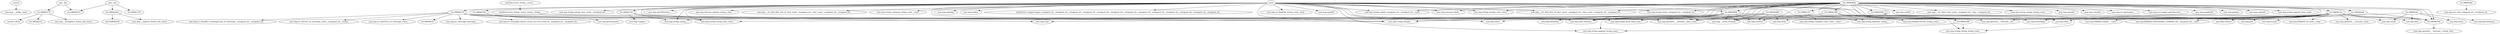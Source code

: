 digraph code {
  "0x0804b1ec" [label="entry0"];
  "0x0804b1ec" -> "0x08049cb0";
  "0x08049cb0" [label="sym.imp.__uClibc_main"];
  "0x0804e774" [label="sym._fini"];
  "0x0804e774" -> "0x0804b210";
  "0x0804b210" [label="fcn.0804b210"];
  "0x0804e774" -> "0x0804b278";
  "0x0804b278" [label="fcn.0804b278"];
  "0x0804b278" [label="fcn.0804b278"];
  "0x0804b278" -> "0x0805022c";
  "0x0805022c" [label="section..dtors"];
  "0x0804b278" -> "0x0804b214";
  "0x0804b214" [label="fcn.0804b214"];
  "0x0804b278" -> "0x08049ef0";
  "0x08049ef0" [label="sym.imp.__deregister_frame_info_bases"];
  "0x08049c24" [label="sym._init"];
  "0x08049c24" -> "0x0804b210";
  "0x0804b210" [label="fcn.0804b210"];
  "0x08049c24" -> "0x0804b2e0";
  "0x0804b2e0" [label="fcn.0804b2e0"];
  "0x08049c24" -> "0x0804e750";
  "0x0804e750" [label="fcn.0804e750"];
  "0x0804b2e0" [label="fcn.0804b2e0"];
  "0x0804b2e0" -> "0x0804b2eb";
  "0x0804b2eb" [label="unk.0x804b2eb"];
  "0x0804b2e0" -> "0x08049e00";
  "0x08049e00" [label="sym.imp.__register_frame_info_bases"];
  "0x0804e72c" [label="method.vector_string_.vector__"];
  "0x0804e72c" -> "0x0804e6ea";
  "0x0804e6ea" [label="method.vector_string_.erase_string__string_"];
  "0x0804e6ea" [label="method.vector_string_.erase_string__string_"];
  "0x0804e6ea" -> "0x08049ec0";
  "0x08049ec0" [label="sym.imp.string::freeptr__"];
  "0x0804a362" [label="main"];
  "0x0804a362" -> "0x08049fe0";
  "0x08049fe0" [label="sym.imp.string::string__"];
  "0x0804a362" -> "0x0804a080";
  "0x0804a080" [label="sym.imp.openlog"];
  "0x0804a362" -> "0x08049ff0";
  "0x08049ff0" [label="sym.imp.operator___ostream__char_const_"];
  "0x0804a362" -> "0x0804a240";
  "0x0804a240" [label="sym.imp.endl_ostream_"];
  "0x0804a362" -> "0x08049d90";
  "0x08049d90" [label="sym.imp.malloc"];
  "0x0804a362" -> "0x08049d80";
  "0x08049d80" [label="method.nv::Looper.Looper_unsigned_int__unsigned_int__unsigned_int__unsigned_int__unsigned_int__unsigned_int__unsigned_int__unsigned_int__unsigned_int__unsigned_int__unsigned_int__unsigned_int__unsigned_int_"];
  "0x0804a362" -> "0x0804a0c0";
  "0x0804a0c0" [label="sym.imp.setsockopt"];
  "0x0804a362" -> "0x0804b792";
  "0x0804b792" [label="fcn.0804b792"];
  "0x0804a362" -> "0x0804a200";
  "0x0804a200" [label="sym.imp.ostream::flush__"];
  "0x0804a362" -> "0x08049ec0";
  "0x08049ec0" [label="sym.imp.string::freeptr__"];
  "0x0804a362" -> "0x08049c80";
  "0x08049c80" [label="sym.imp.string::assign_char_const_"];
  "0x0804a362" -> "0x08049fc0";
  "0x08049fc0" [label="sym.imp.string::string_char_const_"];
  "0x0804a362" -> "0x08049db0";
  "0x08049db0" [label="sym.imp.nv::findFile_string_const__bool_"];
  "0x0804a362" -> "0x0804a280";
  "0x0804a280" [label="sym.imp.open64"];
  "0x0804a362" -> "0x0804a000";
  "0x0804a000" [label="sym.imp.read"];
  "0x0804a362" -> "0x0804a2a0";
  "0x0804a2a0" [label="sym.imp.string::string_char_const__unsigned_int_"];
  "0x0804a362" -> "0x08049f10";
  "0x08049f10" [label="sym.imp.string::operator_string_"];
  "0x0804a362" -> "0x08049fa0";
  "0x08049fa0" [label="sym.imp.close"];
  "0x0804a362" -> "0x08049cf0";
  "0x08049cf0" [label="sym.imp.getOSVersion__"];
  "0x0804a362" -> "0x0804a0d0";
  "0x0804a0d0" [label="sym.imp.string::append_string_const_"];
  "0x0804a362" -> "0x0804b70b";
  "0x0804b70b" [label="fcn.0804b70b"];
  "0x0804a362" -> "0x0804ba74";
  "0x0804ba74" [label="fcn.0804ba74"];
  "0x0804a362" -> "0x0804a230";
  "0x0804a230" [label="sym.imp.select"];
  "0x0804a362" -> "0x0804a1d0";
  "0x0804a1d0" [label="sym.imp.istream::getline_string__char_"];
  "0x0804a362" -> "0x08049d70";
  "0x08049d70" [label="sym.imp.__str_find_first_of_char_const__unsigned_int__char_const__unsigned_int__unsigned_int_"];
  "0x0804a362" -> "0x0804a270";
  "0x0804a270" [label="sym.imp.string::erase_unsigned_int__unsigned_int_"];
  "0x0804a362" -> "0x0804a050";
  "0x0804a050" [label="sym.imp.operator___ostream__int_"];
  "0x0804a362" -> "0x0804a2d0";
  "0x0804a2d0" [label="sym.imp.string::substr_unsigned_int__unsigned_int__const"];
  "0x0804a362" -> "0x0804a0a0";
  "0x0804a0a0" [label="sym.imp.__str_find_first_not_of_char_const__unsigned_int__char_const__unsigned_int__unsigned_int_"];
  "0x0804a362" -> "0x0804b74a";
  "0x0804b74a" [label="fcn.0804b74a"];
  "0x0804a362" -> "0x08049e50";
  "0x08049e50" [label="sym.imp.string::compare_string_view__const"];
  "0x0804a362" -> "0x0804b4f8";
  "0x0804b4f8" [label="fcn.0804b4f8"];
  "0x0804b792" [label="fcn.0804b792"];
  "0x0804b792" -> "0x0804a180";
  "0x0804a180" [label="sym.imp.operator___ostream__string_view_"];
  "0x0804b70b" [label="fcn.0804b70b"];
  "0x0804b70b" -> "0x0804a010";
  "0x0804a010" [label="sym.imp.gethostname"];
  "0x0804b70b" -> "0x08049fc0";
  "0x08049fc0" [label="sym.imp.string::string_char_const_"];
  "0x0804ba74" [label="fcn.0804ba74"];
  "0x0804ba74" -> "0x0804a2e0";
  "0x0804a2e0" [label="sym.imp.nv::message::message__"];
  "0x0804ba74" -> "0x08049c60";
  "0x08049c60" [label="sym.imp.nv::message::insert_vector_nv::u32_array_id__unsigned_int__unsigned_int_"];
  "0x0804ba74" -> "0x08049dc0";
  "0x08049dc0" [label="sym.imp.nv::Handler::exchangeCmd_nv::message__unsigned_int__unsigned_int_"];
  "0x0804ba74" -> "0x0804a120";
  "0x0804a120" [label="sym.imp.nv::isError_nv::message_const__unsigned_int__string_"];
  "0x0804ba74" -> "0x0804a260";
  "0x0804a260" [label="sym.imp.nv::getError_nv::message_const_"];
  "0x0804ba74" -> "0x08049ff0";
  "0x08049ff0" [label="sym.imp.operator___ostream__char_const_"];
  "0x0804ba74" -> "0x0804b792";
  "0x0804b792" [label="fcn.0804b792"];
  "0x0804ba74" -> "0x0804a240";
  "0x0804a240" [label="sym.imp.endl_ostream_"];
  "0x0804ba74" -> "0x08049ec0";
  "0x08049ec0" [label="sym.imp.string::freeptr__"];
  "0x0804ba74" -> "0x08049e10";
  "0x08049e10" [label="fcn.08049e10"];
  "0x0804b74a" [label="fcn.0804b74a"];
  "0x0804b74a" -> "0x08049fe0";
  "0x08049fe0" [label="sym.imp.string::string__"];
  "0x0804b74a" -> "0x0804a1c0";
  "0x0804a1c0" [label="sym.imp.toupper"];
  "0x0804b74a" -> "0x0804a1a0";
  "0x0804a1a0" [label="sym.imp.string::push_back_char_"];
  "0x0804b4f8" [label="fcn.0804b4f8"];
  "0x0804b4f8" -> "0x0804a2b0";
  "0x0804a2b0" [label="sym.imp.shutdown"];
  "0x0804b4f8" -> "0x0804a0b0";
  "0x0804a0b0" [label="sym.imp.__errno_location"];
  "0x0804b4f8" -> "0x0804a220";
  "0x0804a220" [label="sym.imp.strerror"];
  "0x0804b4f8" -> "0x0804a230";
  "0x0804a230" [label="sym.imp.select"];
  "0x0804b4f8" -> "0x0804a000";
  "0x0804a000" [label="sym.imp.read"];
  "0x0804b4f8" -> "0x08049ff0";
  "0x08049ff0" [label="sym.imp.operator___ostream__char_const_"];
  "0x0804b4f8" -> "0x0804a240";
  "0x0804a240" [label="sym.imp.endl_ostream_"];
  "0x0804b4f8" -> "0x08049fa0";
  "0x08049fa0" [label="sym.imp.close"];
  "0x0804bba8" [label="fcn.0804bba8"];
  "0x0804bba8" -> "0x08049ff0";
  "0x08049ff0" [label="sym.imp.operator___ostream__char_const_"];
  "0x0804bba8" -> "0x0804b792";
  "0x0804b792" [label="fcn.0804b792"];
  "0x0804b35c" [label="fcn.0804b35c"];
  "0x0804b35c" -> "0x08049fa0";
  "0x08049fa0" [label="sym.imp.close"];
  "0x0804b35c" -> "0x08049f90";
  "0x08049f90" [label="sym.imp.socket"];
  "0x0804b35c" -> "0x08049e70";
  "0x08049e70" [label="sym.imp.bind"];
  "0x0804b35c" -> "0x08049e60";
  "0x08049e60" [label="sym.imp.getsockname"];
  "0x0804b35c" -> "0x08049c70";
  "0x08049c70" [label="sym.imp.listen"];
  "0x0804c197" [label="fcn.0804c197"];
  "0x0804c197" -> "0x08049d40";
  "0x08049d40" [label="sym.imp.string::compare_char_const__const"];
  "0x0804c360" [label="fcn.0804c360"];
  "0x0804c360" -> "0x0804a0f0";
  "0x0804a0f0" [label="sym.imp.string::string_string_const_"];
  "0x0804c360" -> "0x0804a0d0";
  "0x0804a0d0" [label="sym.imp.string::append_string_const_"];
  "0x0804c384" [label="fcn.0804c384"];
  "0x0804c384" -> "0x0804a040";
  "0x0804a040" [label="sym.imp.lookupUserFile_string_const_"];
  "0x0804c384" -> "0x08049f10";
  "0x08049f10" [label="sym.imp.string::operator_string_"];
  "0x0804c384" -> "0x0804a0f0";
  "0x0804a0f0" [label="sym.imp.string::string_string_const_"];
  "0x0804c384" -> "0x0804a1a0";
  "0x0804a1a0" [label="sym.imp.string::push_back_char_"];
  "0x0804c384" -> "0x0804c360";
  "0x0804c360" [label="fcn.0804c360"];
  "0x0804c384" -> "0x08049ec0";
  "0x08049ec0" [label="sym.imp.string::freeptr__"];
  "0x0804b7ae" [label="fcn.0804b7ae"];
  "0x0804b7ae" -> "0x08049da0";
  "0x08049da0" [label="sym.imp.IPAddr6::str_bool__const"];
  "0x0804b7ae" -> "0x08049ff0";
  "0x08049ff0" [label="sym.imp.operator___ostream__char_const_"];
  "0x0804b7ae" -> "0x0804a090";
  "0x0804a090" [label="sym.imp.operator___ostream__bool_"];
  "0x0804b7ae" -> "0x0804b792";
  "0x0804b792" [label="fcn.0804b792"];
  "0x0804b7ae" -> "0x0804a050";
  "0x0804a050" [label="sym.imp.operator___ostream__int_"];
  "0x0804b7ae" -> "0x0804a240";
  "0x0804a240" [label="sym.imp.endl_ostream_"];
  "0x0804b7ae" -> "0x08049ec0";
  "0x08049ec0" [label="sym.imp.string::freeptr__"];
  "0x0804b7ae" -> "0x0804a190";
  "0x0804a190" [label="sym.imp.IPAddr6::empty___const"];
  "0x0804b7ae" -> "0x08049dd0";
  "0x08049dd0" [label="sym.imp.IPAddr6::initSockaddr_sockaddr_in6__unsigned_int__const"];
  "0x0804b7ae" -> "0x08049f90";
  "0x08049f90" [label="sym.imp.socket"];
  "0x0804b7ae" -> "0x0804a0b0";
  "0x0804a0b0" [label="sym.imp.__errno_location"];
  "0x0804b7ae" -> "0x0804a220";
  "0x0804a220" [label="sym.imp.strerror"];
  "0x0804b7ae" -> "0x0804a0c0";
  "0x0804a0c0" [label="sym.imp.setsockopt"];
  "0x0804b7ae" -> "0x08049e70";
  "0x08049e70" [label="sym.imp.bind"];
  "0x0804b7ae" -> "0x08049ca0";
  "0x08049ca0" [label="sym.imp.connect"];
  "0x0804b7ae" -> "0x08049fa0";
  "0x08049fa0" [label="sym.imp.close"];
  "0x0804b7ae" -> "0x08049e80";
  "0x08049e80" [label="sym.imp.poll"];
  "0x0804b7ae" -> "0x0804a1e0";
  "0x0804a1e0" [label="sym.imp.accept"];
  "0x0804b688" [label="fcn.0804b688"];
  "0x0804b688" -> "0x08049cc0";
  "0x08049cc0" [label="sym.imp.write"];
  "0x0804b688" -> "0x0804a0b0";
  "0x0804a0b0" [label="sym.imp.__errno_location"];
  "0x0804b688" -> "0x0804a220";
  "0x0804a220" [label="sym.imp.strerror"];
  "0x0804b688" -> "0x08049ff0";
  "0x08049ff0" [label="sym.imp.operator___ostream__char_const_"];
  "0x0804b688" -> "0x0804a240";
  "0x0804a240" [label="sym.imp.endl_ostream_"];
  "0x0804c94e" [label="fcn.0804c94e"];
  "0x0804c94e" -> "0x0804c94e";
  "0x0804c94e" [label="fcn.0804c94e"];
  "0x0804b4dc" [label="fcn.0804b4dc"];
  "0x0804b4dc" -> "0x0804a160";
  "0x0804a160" [label="sym.imp.ios::setf_unsigned_int__unsigned_int_"];
  "0x0804db8a" [label="fcn.0804db8a"];
  "0x0804db8a" -> "0x08049fe0";
  "0x08049fe0" [label="sym.imp.string::string__"];
  "0x0804db8a" -> "0x0804a0f0";
  "0x0804a0f0" [label="sym.imp.string::string_string_const_"];
  "0x0804db8a" -> "0x0804bba8";
  "0x0804bba8" [label="fcn.0804bba8"];
  "0x0804db8a" -> "0x0804a270";
  "0x0804a270" [label="sym.imp.string::erase_unsigned_int__unsigned_int_"];
  "0x0804db8a" -> "0x0804c384";
  "0x0804c384" [label="fcn.0804c384"];
  "0x0804db8a" -> "0x08049ff0";
  "0x08049ff0" [label="sym.imp.operator___ostream__char_const_"];
  "0x0804db8a" -> "0x0804b792";
  "0x0804b792" [label="fcn.0804b792"];
  "0x0804db8a" -> "0x0804b4f8";
  "0x0804b4f8" [label="fcn.0804b4f8"];
  "0x0804db8a" -> "0x08049d60";
  "0x08049d60" [label="sym.imp.stat64"];
  "0x0804db8a" -> "0x0804a1a0";
  "0x0804a1a0" [label="sym.imp.string::push_back_char_"];
  "0x0804db8a" -> "0x08049d70";
  "0x08049d70" [label="sym.imp.__str_find_first_of_char_const__unsigned_int__char_const__unsigned_int__unsigned_int_"];
  "0x0804db8a" -> "0x0804a170";
  "0x0804a170" [label="sym.imp.__str_rfind_char_const__unsigned_int__char__unsigned_int_"];
  "0x0804db8a" -> "0x08049f50";
  "0x08049f50" [label="sym.imp.string::assign_string_const_"];
  "0x0804db8a" -> "0x0804a2d0";
  "0x0804a2d0" [label="sym.imp.string::substr_unsigned_int__unsigned_int__const"];
  "0x0804db8a" -> "0x08049f10";
  "0x08049f10" [label="sym.imp.string::operator_string_"];
  "0x0804db8a" -> "0x08049ec0";
  "0x08049ec0" [label="sym.imp.string::freeptr__"];
  "0x0804db8a" -> "0x08049c50";
  "0x08049c50" [label="sym.imp.opendir"];
  "0x0804db8a" -> "0x0804a0b0";
  "0x0804a0b0" [label="sym.imp.__errno_location"];
  "0x0804db8a" -> "0x0804a220";
  "0x0804a220" [label="sym.imp.strerror"];
  "0x0804db8a" -> "0x0804b7ae";
  "0x0804b7ae" [label="fcn.0804b7ae"];
  "0x0804db8a" -> "0x08049df0";
  "0x08049df0" [label="sym.imp.closedir"];
  "0x0804db8a" -> "0x0804a200";
  "0x0804a200" [label="sym.imp.ostream::flush__"];
  "0x0804db8a" -> "0x08049f60";
  "0x08049f60" [label="sym.imp.nv::getLooper__"];
  "0x0804db8a" -> "0x08049f00";
  "0x08049f00" [label="sym.imp.nv::Looper::getTimezone__"];
  "0x0804db8a" -> "0x0804a250";
  "0x0804a250" [label="sym.imp.readdir64"];
  "0x0804db8a" -> "0x08049fc0";
  "0x08049fc0" [label="sym.imp.string::string_char_const_"];
  "0x0804db8a" -> "0x0804c94e";
  "0x0804c94e" [label="fcn.0804c94e"];
  "0x0804db8a" -> "0x0804c197";
  "0x0804c197" [label="fcn.0804c197"];
  "0x0804db8a" -> "0x0804c360";
  "0x0804c360" [label="fcn.0804c360"];
  "0x0804db8a" -> "0x08049fb0";
  "0x08049fb0" [label="sym.imp.gmtime"];
  "0x0804db8a" -> "0x08049d20";
  "0x08049d20" [label="sym.imp.snprintf"];
  "0x0804db8a" -> "0x08049cc0";
  "0x08049cc0" [label="sym.imp.write"];
  "0x0804db8a" -> "0x0804a0d0";
  "0x0804a0d0" [label="sym.imp.string::append_string_const_"];
  "0x0804db8a" -> "0x08049c80";
  "0x08049c80" [label="sym.imp.string::assign_char_const_"];
  "0x0804db8a" -> "0x08049d00";
  "0x08049d00" [label="sym.imp.string::append_char_const_"];
}
